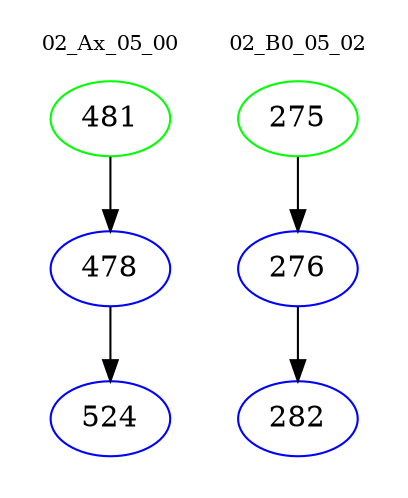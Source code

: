 digraph{
subgraph cluster_0 {
color = white
label = "02_Ax_05_00";
fontsize=10;
T0_481 [label="481", color="green"]
T0_481 -> T0_478 [color="black"]
T0_478 [label="478", color="blue"]
T0_478 -> T0_524 [color="black"]
T0_524 [label="524", color="blue"]
}
subgraph cluster_1 {
color = white
label = "02_B0_05_02";
fontsize=10;
T1_275 [label="275", color="green"]
T1_275 -> T1_276 [color="black"]
T1_276 [label="276", color="blue"]
T1_276 -> T1_282 [color="black"]
T1_282 [label="282", color="blue"]
}
}
